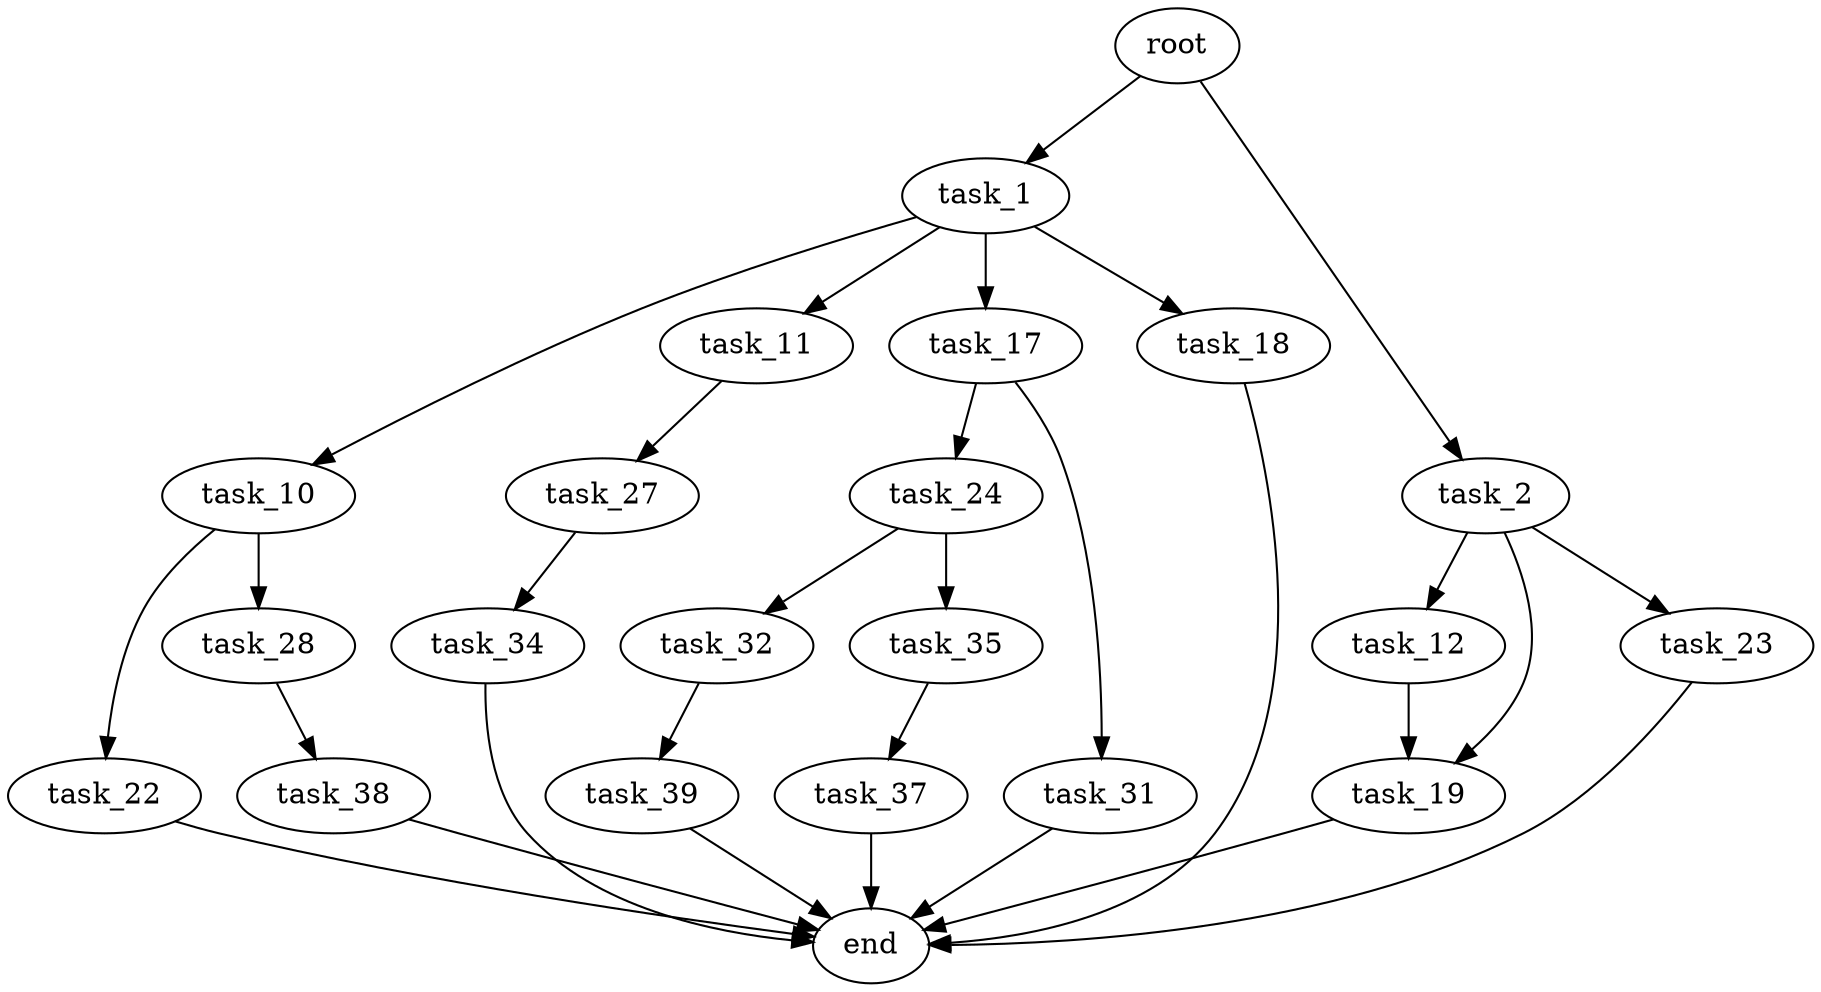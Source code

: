 digraph G {
  root [size="0.000000"];
  task_1 [size="3057751727.000000"];
  task_2 [size="244968151466.000000"];
  task_10 [size="368293445632.000000"];
  task_11 [size="782757789696.000000"];
  task_17 [size="1367187003910.000000"];
  task_18 [size="68719476736.000000"];
  task_12 [size="11522422479.000000"];
  task_19 [size="987293918956.000000"];
  task_23 [size="839294894360.000000"];
  task_22 [size="134217728000.000000"];
  task_28 [size="3677525179.000000"];
  task_27 [size="239665803069.000000"];
  task_24 [size="19542926737.000000"];
  task_31 [size="68719476736.000000"];
  end [size="0.000000"];
  task_32 [size="310416928743.000000"];
  task_35 [size="368293445632.000000"];
  task_34 [size="177858019440.000000"];
  task_38 [size="23758517262.000000"];
  task_39 [size="3685318484.000000"];
  task_37 [size="239615858404.000000"];

  root -> task_1 [size="1.000000"];
  root -> task_2 [size="1.000000"];
  task_1 -> task_10 [size="75497472.000000"];
  task_1 -> task_11 [size="75497472.000000"];
  task_1 -> task_17 [size="75497472.000000"];
  task_1 -> task_18 [size="75497472.000000"];
  task_2 -> task_12 [size="209715200.000000"];
  task_2 -> task_19 [size="209715200.000000"];
  task_2 -> task_23 [size="209715200.000000"];
  task_10 -> task_22 [size="411041792.000000"];
  task_10 -> task_28 [size="411041792.000000"];
  task_11 -> task_27 [size="679477248.000000"];
  task_17 -> task_24 [size="838860800.000000"];
  task_17 -> task_31 [size="838860800.000000"];
  task_18 -> end [size="1.000000"];
  task_12 -> task_19 [size="301989888.000000"];
  task_19 -> end [size="1.000000"];
  task_23 -> end [size="1.000000"];
  task_22 -> end [size="1.000000"];
  task_28 -> task_38 [size="75497472.000000"];
  task_27 -> task_34 [size="209715200.000000"];
  task_24 -> task_32 [size="411041792.000000"];
  task_24 -> task_35 [size="411041792.000000"];
  task_31 -> end [size="1.000000"];
  task_32 -> task_39 [size="301989888.000000"];
  task_35 -> task_37 [size="411041792.000000"];
  task_34 -> end [size="1.000000"];
  task_38 -> end [size="1.000000"];
  task_39 -> end [size="1.000000"];
  task_37 -> end [size="1.000000"];
}
